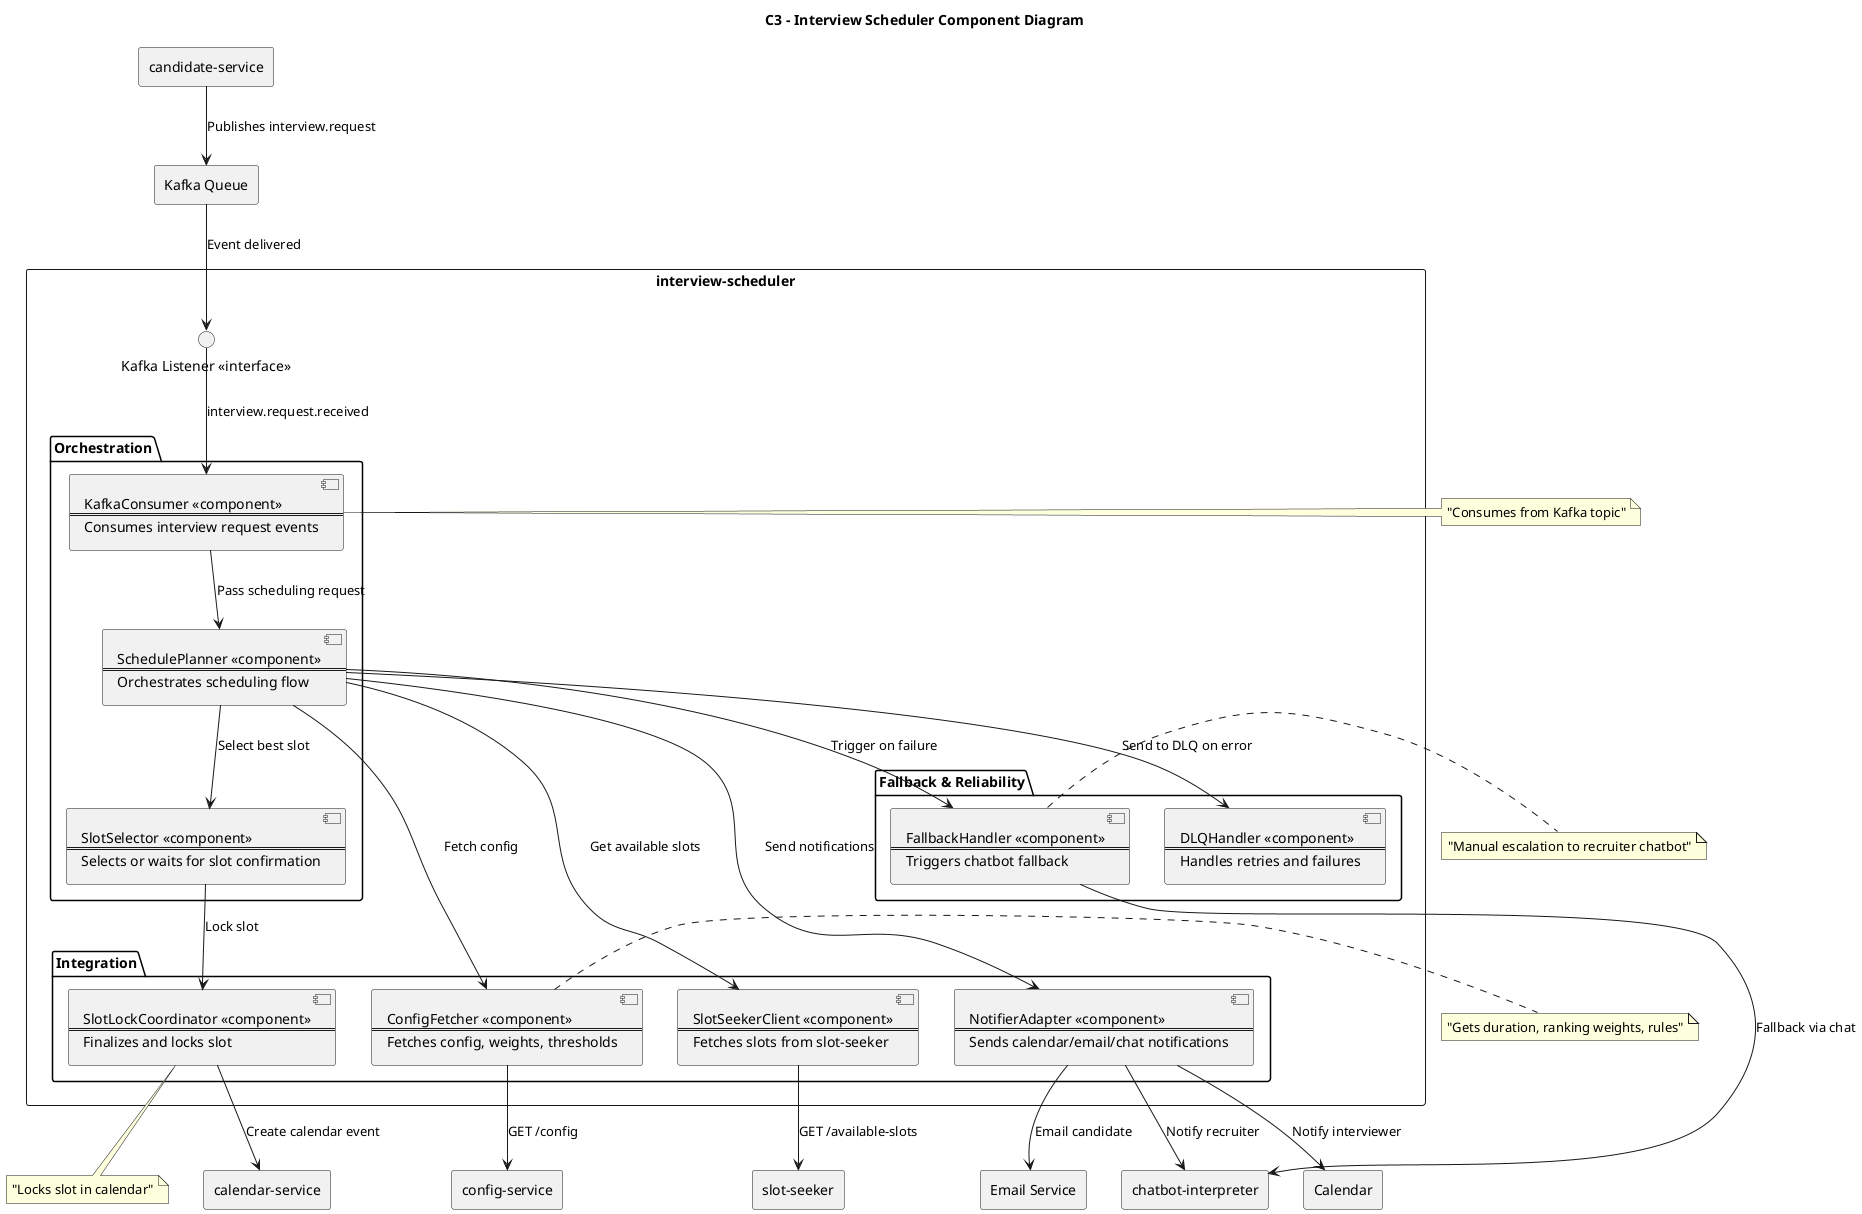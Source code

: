 @startuml
!define COMPONENT component
!define CONTAINER rectangle
!define DATABASE database
!define EXTERNAL_SYSTEM rectangle
!define INTERFACE interface

title C3 – Interview Scheduler Component Diagram
' External Containers
CONTAINER "slot-seeker" as slotSeeker
CONTAINER "chatbot-interpreter" as chatbotInterpreter
CONTAINER "config-service" as configService
CONTAINER "calendar-service" as calendarService
CONTAINER "candidate-service" as candidateService

' External Systems
EXTERNAL_SYSTEM "Kafka Queue" as kafkaQueue
EXTERNAL_SYSTEM "Calendar" as calendar
EXTERNAL_SYSTEM "Email Service" as emailService

' Focus Container
CONTAINER "interview-scheduler" as scheduler {
  package "Orchestration" {
    COMPONENT "KafkaConsumer <<component>>\n==\nConsumes interview request events" as kafkaConsumer
    COMPONENT "SchedulePlanner <<component>>\n==\nOrchestrates scheduling flow" as planner
    COMPONENT "SlotSelector <<component>>\n==\nSelects or waits for slot confirmation" as selector
  }

  package "Integration" {
    COMPONENT "ConfigFetcher <<component>>\n==\nFetches config, weights, thresholds" as configFetcher
    COMPONENT "SlotSeekerClient <<component>>\n==\nFetches slots from slot-seeker" as slotClient
    COMPONENT "SlotLockCoordinator <<component>>\n==\nFinalizes and locks slot" as locker
    COMPONENT "NotifierAdapter <<component>>\n==\nSends calendar/email/chat notifications" as notifier
  }

  package "Fallback & Reliability" {
    COMPONENT "FallbackHandler <<component>>\n==\nTriggers chatbot fallback" as fallback
    COMPONENT "DLQHandler <<component>>\n==\nHandles retries and failures" as dlq
  }

  INTERFACE "Kafka Listener <<interface>>" as kafkaListener
}

' External Inputs
candidateService --> kafkaQueue : "Publishes interview.request"
kafkaQueue --> kafkaListener : "Event delivered"
kafkaListener --> kafkaConsumer : "interview.request.received"

' Internal Component Flow
kafkaConsumer --> planner : "Pass scheduling request"
planner --> configFetcher : "Fetch config"
configFetcher --> configService : "GET /config"
planner --> slotClient : "Get available slots"
slotClient --> slotSeeker : "GET /available-slots"
planner --> selector : "Select best slot"
selector --> locker : "Lock slot"
locker --> calendarService : "Create calendar event"
planner --> notifier : "Send notifications"
notifier --> calendar : "Notify interviewer"
notifier --> emailService : "Email candidate"
notifier --> chatbotInterpreter : "Notify recruiter"
planner --> fallback : "Trigger on failure"
fallback --> chatbotInterpreter : "Fallback via chat"
planner --> dlq : "Send to DLQ on error"

' Notes
note right of kafkaConsumer : "Consumes from Kafka topic"
note right of configFetcher : "Gets duration, ranking weights, rules"
note right of fallback : "Manual escalation to recruiter chatbot"
note bottom of locker : "Locks slot in calendar"
@enduml